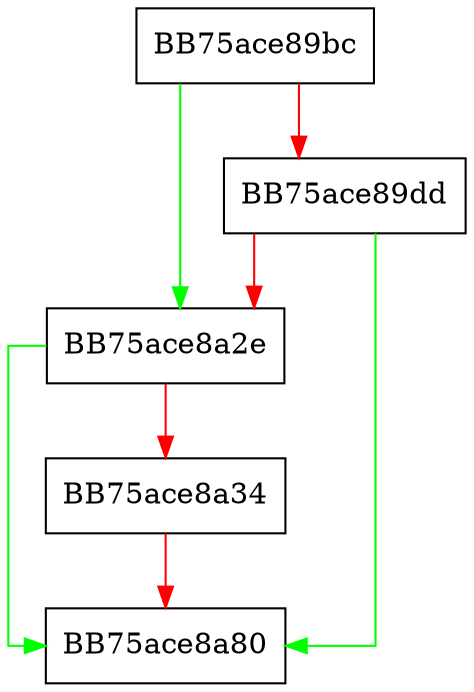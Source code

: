 digraph _load_pt_decode_shaders {
  node [shape="box"];
  graph [splines=ortho];
  BB75ace89bc -> BB75ace8a2e [color="green"];
  BB75ace89bc -> BB75ace89dd [color="red"];
  BB75ace89dd -> BB75ace8a80 [color="green"];
  BB75ace89dd -> BB75ace8a2e [color="red"];
  BB75ace8a2e -> BB75ace8a80 [color="green"];
  BB75ace8a2e -> BB75ace8a34 [color="red"];
  BB75ace8a34 -> BB75ace8a80 [color="red"];
}